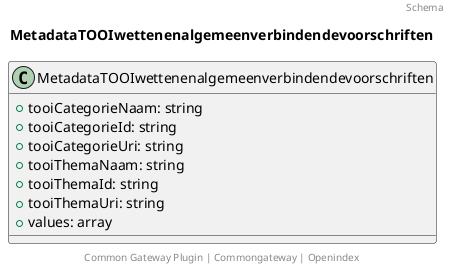 @startuml
title: MetadataTOOIwettenenalgemeenverbindendevoorschriften
footer: Common Gateway Plugin | Commongateway | Openindex 
header: Schema

class MetadataTOOIwettenenalgemeenverbindendevoorschriften {
  + tooiCategorieNaam: string
  + tooiCategorieId: string
  + tooiCategorieUri: string
  + tooiThemaNaam: string
  + tooiThemaId: string
  + tooiThemaUri: string
  + values: array
}
@enduml
